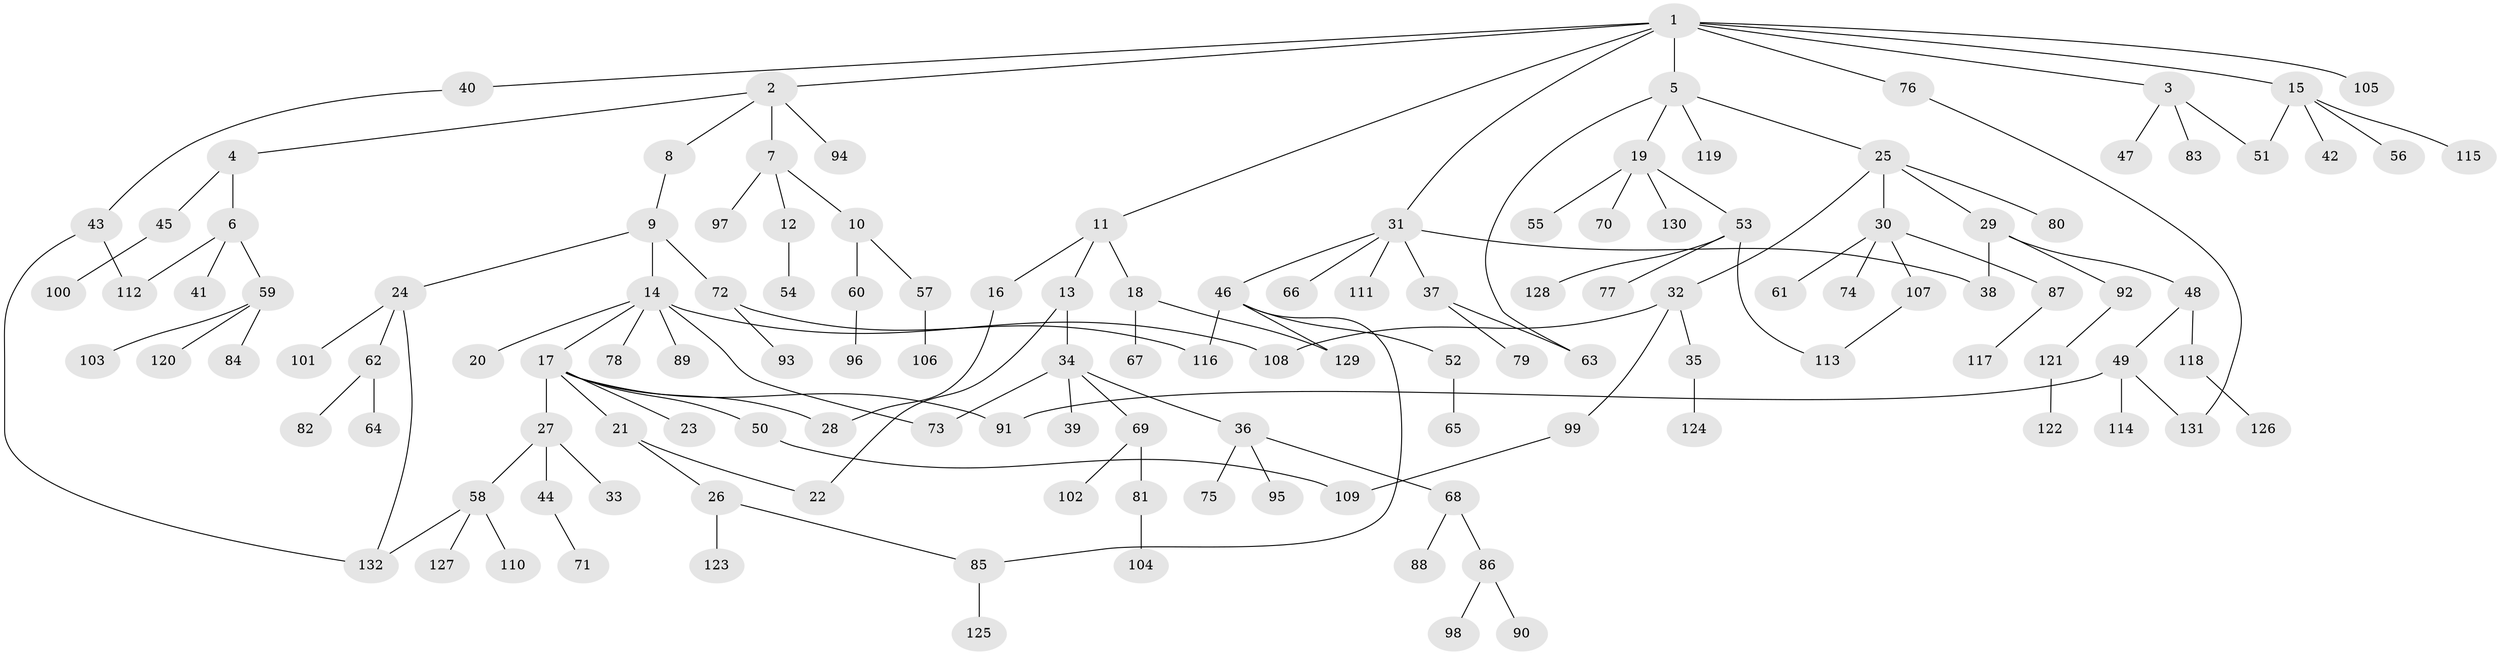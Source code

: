 // Generated by graph-tools (version 1.1) at 2025/41/03/09/25 04:41:16]
// undirected, 132 vertices, 148 edges
graph export_dot {
graph [start="1"]
  node [color=gray90,style=filled];
  1;
  2;
  3;
  4;
  5;
  6;
  7;
  8;
  9;
  10;
  11;
  12;
  13;
  14;
  15;
  16;
  17;
  18;
  19;
  20;
  21;
  22;
  23;
  24;
  25;
  26;
  27;
  28;
  29;
  30;
  31;
  32;
  33;
  34;
  35;
  36;
  37;
  38;
  39;
  40;
  41;
  42;
  43;
  44;
  45;
  46;
  47;
  48;
  49;
  50;
  51;
  52;
  53;
  54;
  55;
  56;
  57;
  58;
  59;
  60;
  61;
  62;
  63;
  64;
  65;
  66;
  67;
  68;
  69;
  70;
  71;
  72;
  73;
  74;
  75;
  76;
  77;
  78;
  79;
  80;
  81;
  82;
  83;
  84;
  85;
  86;
  87;
  88;
  89;
  90;
  91;
  92;
  93;
  94;
  95;
  96;
  97;
  98;
  99;
  100;
  101;
  102;
  103;
  104;
  105;
  106;
  107;
  108;
  109;
  110;
  111;
  112;
  113;
  114;
  115;
  116;
  117;
  118;
  119;
  120;
  121;
  122;
  123;
  124;
  125;
  126;
  127;
  128;
  129;
  130;
  131;
  132;
  1 -- 2;
  1 -- 3;
  1 -- 5;
  1 -- 11;
  1 -- 15;
  1 -- 31;
  1 -- 40;
  1 -- 76;
  1 -- 105;
  2 -- 4;
  2 -- 7;
  2 -- 8;
  2 -- 94;
  3 -- 47;
  3 -- 51;
  3 -- 83;
  4 -- 6;
  4 -- 45;
  5 -- 19;
  5 -- 25;
  5 -- 119;
  5 -- 63;
  6 -- 41;
  6 -- 59;
  6 -- 112;
  7 -- 10;
  7 -- 12;
  7 -- 97;
  8 -- 9;
  9 -- 14;
  9 -- 24;
  9 -- 72;
  10 -- 57;
  10 -- 60;
  11 -- 13;
  11 -- 16;
  11 -- 18;
  12 -- 54;
  13 -- 34;
  13 -- 22;
  14 -- 17;
  14 -- 20;
  14 -- 78;
  14 -- 89;
  14 -- 108;
  14 -- 73;
  15 -- 42;
  15 -- 56;
  15 -- 115;
  15 -- 51;
  16 -- 28;
  17 -- 21;
  17 -- 23;
  17 -- 27;
  17 -- 50;
  17 -- 91;
  17 -- 28;
  18 -- 67;
  18 -- 129;
  19 -- 53;
  19 -- 55;
  19 -- 70;
  19 -- 130;
  21 -- 22;
  21 -- 26;
  24 -- 62;
  24 -- 101;
  24 -- 132;
  25 -- 29;
  25 -- 30;
  25 -- 32;
  25 -- 80;
  26 -- 85;
  26 -- 123;
  27 -- 33;
  27 -- 44;
  27 -- 58;
  29 -- 38;
  29 -- 48;
  29 -- 92;
  30 -- 61;
  30 -- 74;
  30 -- 87;
  30 -- 107;
  31 -- 37;
  31 -- 46;
  31 -- 66;
  31 -- 111;
  31 -- 38;
  32 -- 35;
  32 -- 99;
  32 -- 108;
  34 -- 36;
  34 -- 39;
  34 -- 69;
  34 -- 73;
  35 -- 124;
  36 -- 68;
  36 -- 75;
  36 -- 95;
  37 -- 63;
  37 -- 79;
  40 -- 43;
  43 -- 112;
  43 -- 132;
  44 -- 71;
  45 -- 100;
  46 -- 52;
  46 -- 116;
  46 -- 129;
  46 -- 85;
  48 -- 49;
  48 -- 118;
  49 -- 91;
  49 -- 114;
  49 -- 131;
  50 -- 109;
  52 -- 65;
  53 -- 77;
  53 -- 128;
  53 -- 113;
  57 -- 106;
  58 -- 110;
  58 -- 127;
  58 -- 132;
  59 -- 84;
  59 -- 103;
  59 -- 120;
  60 -- 96;
  62 -- 64;
  62 -- 82;
  68 -- 86;
  68 -- 88;
  69 -- 81;
  69 -- 102;
  72 -- 93;
  72 -- 116;
  76 -- 131;
  81 -- 104;
  85 -- 125;
  86 -- 90;
  86 -- 98;
  87 -- 117;
  92 -- 121;
  99 -- 109;
  107 -- 113;
  118 -- 126;
  121 -- 122;
}
